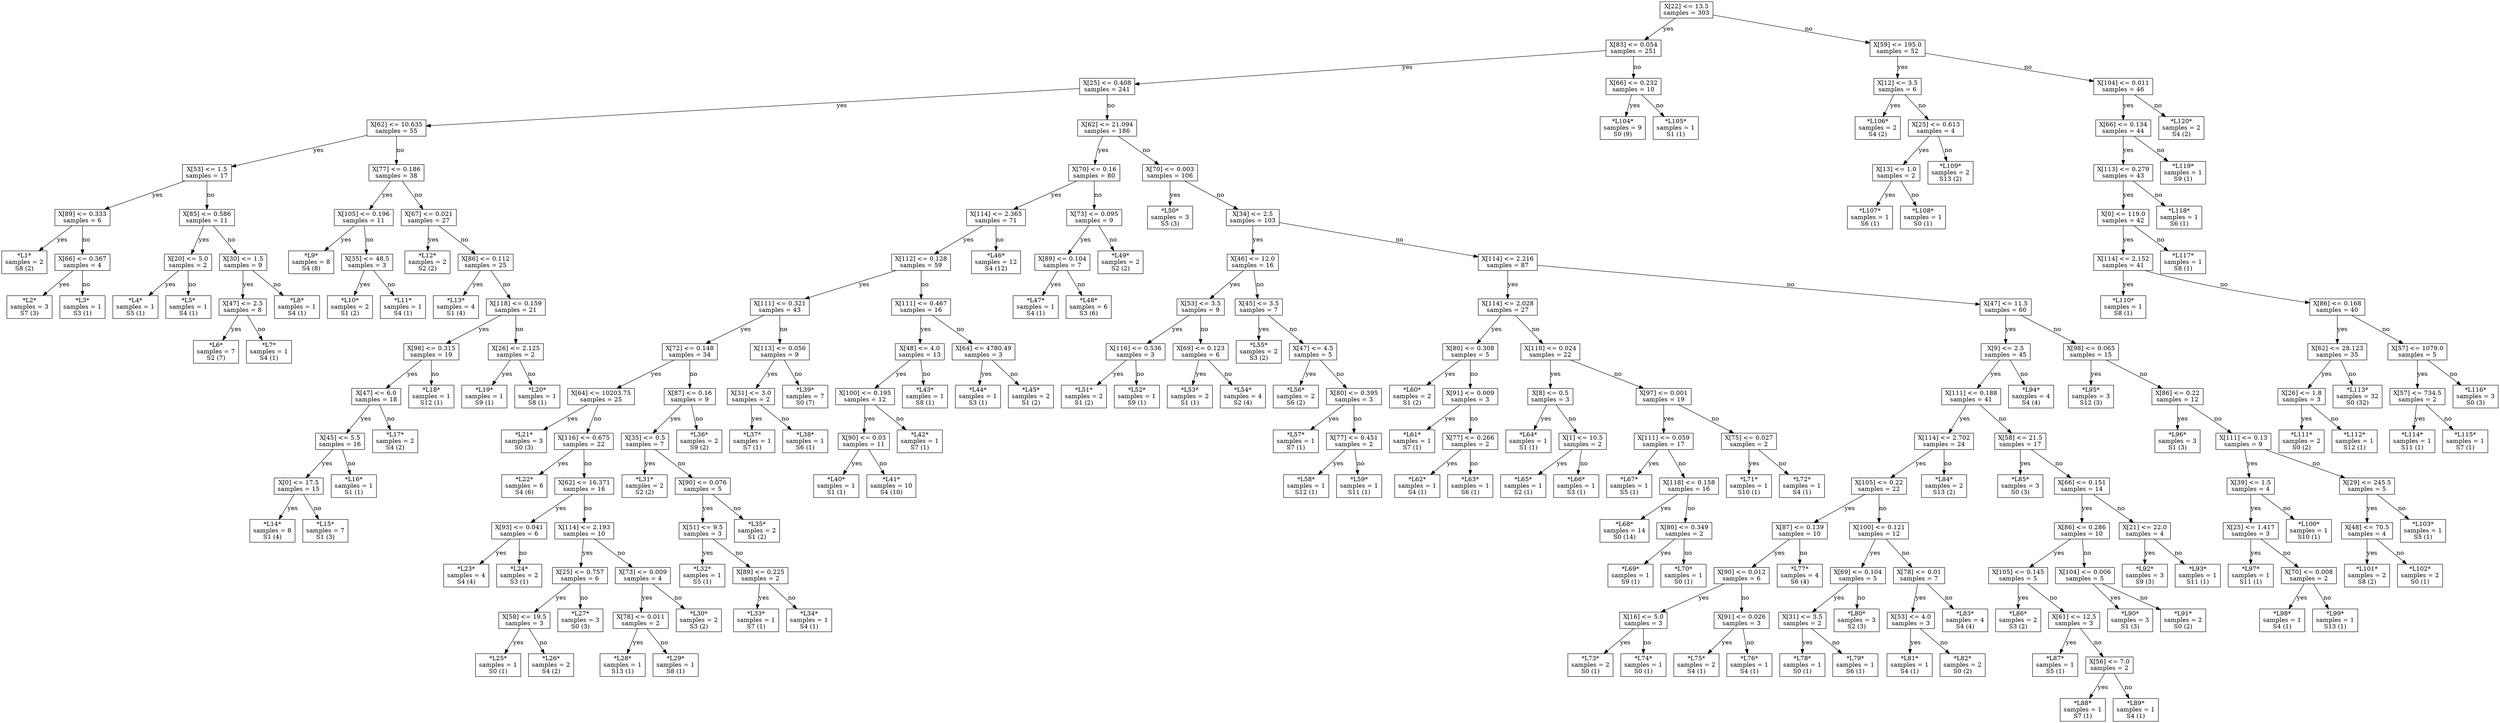 digraph Tree {
node [shape=box] ;
0 [label="X[22] <= 13.5\nsamples = 303\n"] ;
1 [label="X[83] <= 0.054\nsamples = 251\n"] ;
0 -> 1 [label="yes"];
2 [label="X[25] <= 0.408\nsamples = 241\n"] ;
1 -> 2 [label="yes"];
3 [label="X[62] <= 10.635\nsamples = 55\n"] ;
2 -> 3 [label="yes"];
4 [label="X[53] <= 1.5\nsamples = 17\n"] ;
3 -> 4 [label="yes"];
5 [label="X[89] <= 0.333\nsamples = 6\n"] ;
4 -> 5 [label="yes"];
6 [label="*L1*\nsamples = 2\nS8 (2)\n"] ;
5 -> 6 [label="yes"];
7 [label="X[66] <= 0.367\nsamples = 4\n"] ;
5 -> 7 [label="no"];
8 [label="*L2*\nsamples = 3\nS7 (3)\n"] ;
7 -> 8 [label="yes"];
9 [label="*L3*\nsamples = 1\nS3 (1)\n"] ;
7 -> 9 [label="no"];
10 [label="X[85] <= 0.586\nsamples = 11\n"] ;
4 -> 10 [label="no"];
11 [label="X[20] <= 5.0\nsamples = 2\n"] ;
10 -> 11 [label="yes"];
12 [label="*L4*\nsamples = 1\nS5 (1)\n"] ;
11 -> 12 [label="yes"];
13 [label="*L5*\nsamples = 1\nS4 (1)\n"] ;
11 -> 13 [label="no"];
14 [label="X[30] <= 1.5\nsamples = 9\n"] ;
10 -> 14 [label="no"];
15 [label="X[47] <= 2.5\nsamples = 8\n"] ;
14 -> 15 [label="yes"];
16 [label="*L6*\nsamples = 7\nS2 (7)\n"] ;
15 -> 16 [label="yes"];
17 [label="*L7*\nsamples = 1\nS4 (1)\n"] ;
15 -> 17 [label="no"];
18 [label="*L8*\nsamples = 1\nS4 (1)\n"] ;
14 -> 18 [label="no"];
19 [label="X[77] <= 0.186\nsamples = 38\n"] ;
3 -> 19 [label="no"];
20 [label="X[105] <= 0.196\nsamples = 11\n"] ;
19 -> 20 [label="yes"];
21 [label="*L9*\nsamples = 8\nS4 (8)\n"] ;
20 -> 21 [label="yes"];
22 [label="X[35] <= 48.5\nsamples = 3\n"] ;
20 -> 22 [label="no"];
23 [label="*L10*\nsamples = 2\nS1 (2)\n"] ;
22 -> 23 [label="yes"];
24 [label="*L11*\nsamples = 1\nS4 (1)\n"] ;
22 -> 24 [label="no"];
25 [label="X[67] <= 0.021\nsamples = 27\n"] ;
19 -> 25 [label="no"];
26 [label="*L12*\nsamples = 2\nS2 (2)\n"] ;
25 -> 26 [label="yes"];
27 [label="X[86] <= 0.112\nsamples = 25\n"] ;
25 -> 27 [label="no"];
28 [label="*L13*\nsamples = 4\nS1 (4)\n"] ;
27 -> 28 [label="yes"];
29 [label="X[118] <= 0.159\nsamples = 21\n"] ;
27 -> 29 [label="no"];
30 [label="X[98] <= 0.315\nsamples = 19\n"] ;
29 -> 30 [label="yes"];
31 [label="X[47] <= 6.0\nsamples = 18\n"] ;
30 -> 31 [label="yes"];
32 [label="X[45] <= 5.5\nsamples = 16\n"] ;
31 -> 32 [label="yes"];
33 [label="X[0] <= 17.5\nsamples = 15\n"] ;
32 -> 33 [label="yes"];
34 [label="*L14*\nsamples = 8\nS1 (4)\n"] ;
33 -> 34 [label="yes"];
35 [label="*L15*\nsamples = 7\nS1 (3)\n"] ;
33 -> 35 [label="no"];
36 [label="*L16*\nsamples = 1\nS1 (1)\n"] ;
32 -> 36 [label="no"];
37 [label="*L17*\nsamples = 2\nS4 (2)\n"] ;
31 -> 37 [label="no"];
38 [label="*L18*\nsamples = 1\nS12 (1)\n"] ;
30 -> 38 [label="no"];
39 [label="X[26] <= 2.125\nsamples = 2\n"] ;
29 -> 39 [label="no"];
40 [label="*L19*\nsamples = 1\nS9 (1)\n"] ;
39 -> 40 [label="yes"];
41 [label="*L20*\nsamples = 1\nS8 (1)\n"] ;
39 -> 41 [label="no"];
42 [label="X[62] <= 21.094\nsamples = 186\n"] ;
2 -> 42 [label="no"];
43 [label="X[70] <= 0.16\nsamples = 80\n"] ;
42 -> 43 [label="yes"];
44 [label="X[114] <= 2.365\nsamples = 71\n"] ;
43 -> 44 [label="yes"];
45 [label="X[112] <= 0.128\nsamples = 59\n"] ;
44 -> 45 [label="yes"];
46 [label="X[111] <= 0.321\nsamples = 43\n"] ;
45 -> 46 [label="yes"];
47 [label="X[72] <= 0.148\nsamples = 34\n"] ;
46 -> 47 [label="yes"];
48 [label="X[64] <= 10203.75\nsamples = 25\n"] ;
47 -> 48 [label="yes"];
49 [label="*L21*\nsamples = 3\nS0 (3)\n"] ;
48 -> 49 [label="yes"];
50 [label="X[116] <= 0.675\nsamples = 22\n"] ;
48 -> 50 [label="no"];
51 [label="*L22*\nsamples = 6\nS4 (6)\n"] ;
50 -> 51 [label="yes"];
52 [label="X[62] <= 16.371\nsamples = 16\n"] ;
50 -> 52 [label="no"];
53 [label="X[93] <= 0.041\nsamples = 6\n"] ;
52 -> 53 [label="yes"];
54 [label="*L23*\nsamples = 4\nS4 (4)\n"] ;
53 -> 54 [label="yes"];
55 [label="*L24*\nsamples = 2\nS3 (1)\n"] ;
53 -> 55 [label="no"];
56 [label="X[114] <= 2.193\nsamples = 10\n"] ;
52 -> 56 [label="no"];
57 [label="X[25] <= 0.757\nsamples = 6\n"] ;
56 -> 57 [label="yes"];
58 [label="X[58] <= 19.5\nsamples = 3\n"] ;
57 -> 58 [label="yes"];
59 [label="*L25*\nsamples = 1\nS0 (1)\n"] ;
58 -> 59 [label="yes"];
60 [label="*L26*\nsamples = 2\nS4 (2)\n"] ;
58 -> 60 [label="no"];
61 [label="*L27*\nsamples = 3\nS0 (3)\n"] ;
57 -> 61 [label="no"];
62 [label="X[73] <= 0.009\nsamples = 4\n"] ;
56 -> 62 [label="no"];
63 [label="X[78] <= 0.011\nsamples = 2\n"] ;
62 -> 63 [label="yes"];
64 [label="*L28*\nsamples = 1\nS13 (1)\n"] ;
63 -> 64 [label="yes"];
65 [label="*L29*\nsamples = 1\nS8 (1)\n"] ;
63 -> 65 [label="no"];
66 [label="*L30*\nsamples = 2\nS3 (2)\n"] ;
62 -> 66 [label="no"];
67 [label="X[87] <= 0.16\nsamples = 9\n"] ;
47 -> 67 [label="no"];
68 [label="X[35] <= 0.5\nsamples = 7\n"] ;
67 -> 68 [label="yes"];
69 [label="*L31*\nsamples = 2\nS2 (2)\n"] ;
68 -> 69 [label="yes"];
70 [label="X[90] <= 0.076\nsamples = 5\n"] ;
68 -> 70 [label="no"];
71 [label="X[51] <= 9.5\nsamples = 3\n"] ;
70 -> 71 [label="yes"];
72 [label="*L32*\nsamples = 1\nS5 (1)\n"] ;
71 -> 72 [label="yes"];
73 [label="X[89] <= 0.225\nsamples = 2\n"] ;
71 -> 73 [label="no"];
74 [label="*L33*\nsamples = 1\nS7 (1)\n"] ;
73 -> 74 [label="yes"];
75 [label="*L34*\nsamples = 1\nS4 (1)\n"] ;
73 -> 75 [label="no"];
76 [label="*L35*\nsamples = 2\nS1 (2)\n"] ;
70 -> 76 [label="no"];
77 [label="*L36*\nsamples = 2\nS9 (2)\n"] ;
67 -> 77 [label="no"];
78 [label="X[113] <= 0.056\nsamples = 9\n"] ;
46 -> 78 [label="no"];
79 [label="X[31] <= 3.0\nsamples = 2\n"] ;
78 -> 79 [label="yes"];
80 [label="*L37*\nsamples = 1\nS7 (1)\n"] ;
79 -> 80 [label="yes"];
81 [label="*L38*\nsamples = 1\nS6 (1)\n"] ;
79 -> 81 [label="no"];
82 [label="*L39*\nsamples = 7\nS0 (7)\n"] ;
78 -> 82 [label="no"];
83 [label="X[111] <= 0.467\nsamples = 16\n"] ;
45 -> 83 [label="no"];
84 [label="X[48] <= 4.0\nsamples = 13\n"] ;
83 -> 84 [label="yes"];
85 [label="X[100] <= 0.195\nsamples = 12\n"] ;
84 -> 85 [label="yes"];
86 [label="X[90] <= 0.03\nsamples = 11\n"] ;
85 -> 86 [label="yes"];
87 [label="*L40*\nsamples = 1\nS1 (1)\n"] ;
86 -> 87 [label="yes"];
88 [label="*L41*\nsamples = 10\nS4 (10)\n"] ;
86 -> 88 [label="no"];
89 [label="*L42*\nsamples = 1\nS7 (1)\n"] ;
85 -> 89 [label="no"];
90 [label="*L43*\nsamples = 1\nS8 (1)\n"] ;
84 -> 90 [label="no"];
91 [label="X[64] <= 4780.49\nsamples = 3\n"] ;
83 -> 91 [label="no"];
92 [label="*L44*\nsamples = 1\nS3 (1)\n"] ;
91 -> 92 [label="yes"];
93 [label="*L45*\nsamples = 2\nS1 (2)\n"] ;
91 -> 93 [label="no"];
94 [label="*L46*\nsamples = 12\nS4 (12)\n"] ;
44 -> 94 [label="no"];
95 [label="X[73] <= 0.095\nsamples = 9\n"] ;
43 -> 95 [label="no"];
96 [label="X[89] <= 0.104\nsamples = 7\n"] ;
95 -> 96 [label="yes"];
97 [label="*L47*\nsamples = 1\nS4 (1)\n"] ;
96 -> 97 [label="yes"];
98 [label="*L48*\nsamples = 6\nS3 (6)\n"] ;
96 -> 98 [label="no"];
99 [label="*L49*\nsamples = 2\nS2 (2)\n"] ;
95 -> 99 [label="no"];
100 [label="X[70] <= 0.003\nsamples = 106\n"] ;
42 -> 100 [label="no"];
101 [label="*L50*\nsamples = 3\nS5 (3)\n"] ;
100 -> 101 [label="yes"];
102 [label="X[34] <= 2.5\nsamples = 103\n"] ;
100 -> 102 [label="no"];
103 [label="X[46] <= 12.0\nsamples = 16\n"] ;
102 -> 103 [label="yes"];
104 [label="X[53] <= 3.5\nsamples = 9\n"] ;
103 -> 104 [label="yes"];
105 [label="X[116] <= 0.536\nsamples = 3\n"] ;
104 -> 105 [label="yes"];
106 [label="*L51*\nsamples = 2\nS1 (2)\n"] ;
105 -> 106 [label="yes"];
107 [label="*L52*\nsamples = 1\nS9 (1)\n"] ;
105 -> 107 [label="no"];
108 [label="X[69] <= 0.123\nsamples = 6\n"] ;
104 -> 108 [label="no"];
109 [label="*L53*\nsamples = 2\nS1 (1)\n"] ;
108 -> 109 [label="yes"];
110 [label="*L54*\nsamples = 4\nS2 (4)\n"] ;
108 -> 110 [label="no"];
111 [label="X[45] <= 3.5\nsamples = 7\n"] ;
103 -> 111 [label="no"];
112 [label="*L55*\nsamples = 2\nS3 (2)\n"] ;
111 -> 112 [label="yes"];
113 [label="X[47] <= 4.5\nsamples = 5\n"] ;
111 -> 113 [label="no"];
114 [label="*L56*\nsamples = 2\nS6 (2)\n"] ;
113 -> 114 [label="yes"];
115 [label="X[80] <= 0.395\nsamples = 3\n"] ;
113 -> 115 [label="no"];
116 [label="*L57*\nsamples = 1\nS7 (1)\n"] ;
115 -> 116 [label="yes"];
117 [label="X[77] <= 0.451\nsamples = 2\n"] ;
115 -> 117 [label="no"];
118 [label="*L58*\nsamples = 1\nS12 (1)\n"] ;
117 -> 118 [label="yes"];
119 [label="*L59*\nsamples = 1\nS11 (1)\n"] ;
117 -> 119 [label="no"];
120 [label="X[114] <= 2.216\nsamples = 87\n"] ;
102 -> 120 [label="no"];
121 [label="X[114] <= 2.028\nsamples = 27\n"] ;
120 -> 121 [label="yes"];
122 [label="X[80] <= 0.308\nsamples = 5\n"] ;
121 -> 122 [label="yes"];
123 [label="*L60*\nsamples = 2\nS1 (2)\n"] ;
122 -> 123 [label="yes"];
124 [label="X[91] <= 0.009\nsamples = 3\n"] ;
122 -> 124 [label="no"];
125 [label="*L61*\nsamples = 1\nS7 (1)\n"] ;
124 -> 125 [label="yes"];
126 [label="X[77] <= 0.266\nsamples = 2\n"] ;
124 -> 126 [label="no"];
127 [label="*L62*\nsamples = 1\nS4 (1)\n"] ;
126 -> 127 [label="yes"];
128 [label="*L63*\nsamples = 1\nS6 (1)\n"] ;
126 -> 128 [label="no"];
129 [label="X[110] <= 0.024\nsamples = 22\n"] ;
121 -> 129 [label="no"];
130 [label="X[8] <= 0.5\nsamples = 3\n"] ;
129 -> 130 [label="yes"];
131 [label="*L64*\nsamples = 1\nS1 (1)\n"] ;
130 -> 131 [label="yes"];
132 [label="X[1] <= 10.5\nsamples = 2\n"] ;
130 -> 132 [label="no"];
133 [label="*L65*\nsamples = 1\nS2 (1)\n"] ;
132 -> 133 [label="yes"];
134 [label="*L66*\nsamples = 1\nS3 (1)\n"] ;
132 -> 134 [label="no"];
135 [label="X[97] <= 0.001\nsamples = 19\n"] ;
129 -> 135 [label="no"];
136 [label="X[111] <= 0.059\nsamples = 17\n"] ;
135 -> 136 [label="yes"];
137 [label="*L67*\nsamples = 1\nS5 (1)\n"] ;
136 -> 137 [label="yes"];
138 [label="X[118] <= 0.158\nsamples = 16\n"] ;
136 -> 138 [label="no"];
139 [label="*L68*\nsamples = 14\nS0 (14)\n"] ;
138 -> 139 [label="yes"];
140 [label="X[80] <= 0.349\nsamples = 2\n"] ;
138 -> 140 [label="no"];
141 [label="*L69*\nsamples = 1\nS9 (1)\n"] ;
140 -> 141 [label="yes"];
142 [label="*L70*\nsamples = 1\nS0 (1)\n"] ;
140 -> 142 [label="no"];
143 [label="X[75] <= 0.027\nsamples = 2\n"] ;
135 -> 143 [label="no"];
144 [label="*L71*\nsamples = 1\nS10 (1)\n"] ;
143 -> 144 [label="yes"];
145 [label="*L72*\nsamples = 1\nS4 (1)\n"] ;
143 -> 145 [label="no"];
146 [label="X[47] <= 11.5\nsamples = 60\n"] ;
120 -> 146 [label="no"];
147 [label="X[9] <= 2.5\nsamples = 45\n"] ;
146 -> 147 [label="yes"];
148 [label="X[111] <= 0.188\nsamples = 41\n"] ;
147 -> 148 [label="yes"];
149 [label="X[114] <= 2.702\nsamples = 24\n"] ;
148 -> 149 [label="yes"];
150 [label="X[105] <= 0.22\nsamples = 22\n"] ;
149 -> 150 [label="yes"];
151 [label="X[87] <= 0.139\nsamples = 10\n"] ;
150 -> 151 [label="yes"];
152 [label="X[90] <= 0.012\nsamples = 6\n"] ;
151 -> 152 [label="yes"];
153 [label="X[16] <= 5.0\nsamples = 3\n"] ;
152 -> 153 [label="yes"];
154 [label="*L73*\nsamples = 2\nS0 (1)\n"] ;
153 -> 154 [label="yes"];
155 [label="*L74*\nsamples = 1\nS0 (1)\n"] ;
153 -> 155 [label="no"];
156 [label="X[91] <= 0.026\nsamples = 3\n"] ;
152 -> 156 [label="no"];
157 [label="*L75*\nsamples = 2\nS4 (1)\n"] ;
156 -> 157 [label="yes"];
158 [label="*L76*\nsamples = 1\nS4 (1)\n"] ;
156 -> 158 [label="no"];
159 [label="*L77*\nsamples = 4\nS6 (4)\n"] ;
151 -> 159 [label="no"];
160 [label="X[100] <= 0.121\nsamples = 12\n"] ;
150 -> 160 [label="no"];
161 [label="X[69] <= 0.104\nsamples = 5\n"] ;
160 -> 161 [label="yes"];
162 [label="X[31] <= 3.5\nsamples = 2\n"] ;
161 -> 162 [label="yes"];
163 [label="*L78*\nsamples = 1\nS0 (1)\n"] ;
162 -> 163 [label="yes"];
164 [label="*L79*\nsamples = 1\nS6 (1)\n"] ;
162 -> 164 [label="no"];
165 [label="*L80*\nsamples = 3\nS2 (3)\n"] ;
161 -> 165 [label="no"];
166 [label="X[78] <= 0.01\nsamples = 7\n"] ;
160 -> 166 [label="no"];
167 [label="X[53] <= 4.0\nsamples = 3\n"] ;
166 -> 167 [label="yes"];
168 [label="*L81*\nsamples = 1\nS4 (1)\n"] ;
167 -> 168 [label="yes"];
169 [label="*L82*\nsamples = 2\nS0 (2)\n"] ;
167 -> 169 [label="no"];
170 [label="*L83*\nsamples = 4\nS4 (4)\n"] ;
166 -> 170 [label="no"];
171 [label="*L84*\nsamples = 2\nS13 (2)\n"] ;
149 -> 171 [label="no"];
172 [label="X[58] <= 21.5\nsamples = 17\n"] ;
148 -> 172 [label="no"];
173 [label="*L85*\nsamples = 3\nS0 (3)\n"] ;
172 -> 173 [label="yes"];
174 [label="X[66] <= 0.151\nsamples = 14\n"] ;
172 -> 174 [label="no"];
175 [label="X[86] <= 0.286\nsamples = 10\n"] ;
174 -> 175 [label="yes"];
176 [label="X[105] <= 0.145\nsamples = 5\n"] ;
175 -> 176 [label="yes"];
177 [label="*L86*\nsamples = 2\nS3 (2)\n"] ;
176 -> 177 [label="yes"];
178 [label="X[61] <= 12.5\nsamples = 3\n"] ;
176 -> 178 [label="no"];
179 [label="*L87*\nsamples = 1\nS5 (1)\n"] ;
178 -> 179 [label="yes"];
180 [label="X[56] <= 7.0\nsamples = 2\n"] ;
178 -> 180 [label="no"];
181 [label="*L88*\nsamples = 1\nS7 (1)\n"] ;
180 -> 181 [label="yes"];
182 [label="*L89*\nsamples = 1\nS4 (1)\n"] ;
180 -> 182 [label="no"];
183 [label="X[104] <= 0.006\nsamples = 5\n"] ;
175 -> 183 [label="no"];
184 [label="*L90*\nsamples = 3\nS1 (3)\n"] ;
183 -> 184 [label="yes"];
185 [label="*L91*\nsamples = 2\nS0 (2)\n"] ;
183 -> 185 [label="no"];
186 [label="X[21] <= 22.0\nsamples = 4\n"] ;
174 -> 186 [label="no"];
187 [label="*L92*\nsamples = 3\nS9 (3)\n"] ;
186 -> 187 [label="yes"];
188 [label="*L93*\nsamples = 1\nS11 (1)\n"] ;
186 -> 188 [label="no"];
189 [label="*L94*\nsamples = 4\nS4 (4)\n"] ;
147 -> 189 [label="no"];
190 [label="X[98] <= 0.065\nsamples = 15\n"] ;
146 -> 190 [label="no"];
191 [label="*L95*\nsamples = 3\nS12 (3)\n"] ;
190 -> 191 [label="yes"];
192 [label="X[86] <= 0.22\nsamples = 12\n"] ;
190 -> 192 [label="no"];
193 [label="*L96*\nsamples = 3\nS1 (3)\n"] ;
192 -> 193 [label="yes"];
194 [label="X[111] <= 0.13\nsamples = 9\n"] ;
192 -> 194 [label="no"];
195 [label="X[39] <= 1.5\nsamples = 4\n"] ;
194 -> 195 [label="yes"];
196 [label="X[25] <= 1.417\nsamples = 3\n"] ;
195 -> 196 [label="yes"];
197 [label="*L97*\nsamples = 1\nS11 (1)\n"] ;
196 -> 197 [label="yes"];
198 [label="X[70] <= 0.008\nsamples = 2\n"] ;
196 -> 198 [label="no"];
199 [label="*L98*\nsamples = 1\nS4 (1)\n"] ;
198 -> 199 [label="yes"];
200 [label="*L99*\nsamples = 1\nS13 (1)\n"] ;
198 -> 200 [label="no"];
201 [label="*L100*\nsamples = 1\nS10 (1)\n"] ;
195 -> 201 [label="no"];
202 [label="X[29] <= 245.5\nsamples = 5\n"] ;
194 -> 202 [label="no"];
203 [label="X[48] <= 70.5\nsamples = 4\n"] ;
202 -> 203 [label="yes"];
204 [label="*L101*\nsamples = 2\nS8 (2)\n"] ;
203 -> 204 [label="yes"];
205 [label="*L102*\nsamples = 2\nS0 (1)\n"] ;
203 -> 205 [label="no"];
206 [label="*L103*\nsamples = 1\nS5 (1)\n"] ;
202 -> 206 [label="no"];
207 [label="X[66] <= 0.232\nsamples = 10\n"] ;
1 -> 207 [label="no"];
208 [label="*L104*\nsamples = 9\nS0 (9)\n"] ;
207 -> 208 [label="yes"];
209 [label="*L105*\nsamples = 1\nS1 (1)\n"] ;
207 -> 209 [label="no"];
210 [label="X[59] <= 195.0\nsamples = 52\n"] ;
0 -> 210 [label="no"];
211 [label="X[12] <= 3.5\nsamples = 6\n"] ;
210 -> 211 [label="yes"];
212 [label="*L106*\nsamples = 2\nS4 (2)\n"] ;
211 -> 212 [label="yes"];
213 [label="X[25] <= 0.613\nsamples = 4\n"] ;
211 -> 213 [label="no"];
214 [label="X[13] <= 1.0\nsamples = 2\n"] ;
213 -> 214 [label="yes"];
215 [label="*L107*\nsamples = 1\nS6 (1)\n"] ;
214 -> 215 [label="yes"];
216 [label="*L108*\nsamples = 1\nS0 (1)\n"] ;
214 -> 216 [label="no"];
217 [label="*L109*\nsamples = 2\nS13 (2)\n"] ;
213 -> 217 [label="no"];
218 [label="X[104] <= 0.011\nsamples = 46\n"] ;
210 -> 218 [label="no"];
219 [label="X[66] <= 0.134\nsamples = 44\n"] ;
218 -> 219 [label="yes"];
220 [label="X[113] <= 0.279\nsamples = 43\n"] ;
219 -> 220 [label="yes"];
221 [label="X[0] <= 119.0\nsamples = 42\n"] ;
220 -> 221 [label="yes"];
222 [label="X[114] <= 2.152\nsamples = 41\n"] ;
221 -> 222 [label="yes"];
223 [label="*L110*\nsamples = 1\nS8 (1)\n"] ;
222 -> 223 [label="yes"];
224 [label="X[86] <= 0.168\nsamples = 40\n"] ;
222 -> 224 [label="no"];
225 [label="X[62] <= 28.123\nsamples = 35\n"] ;
224 -> 225 [label="yes"];
226 [label="X[26] <= 1.8\nsamples = 3\n"] ;
225 -> 226 [label="yes"];
227 [label="*L111*\nsamples = 2\nS0 (2)\n"] ;
226 -> 227 [label="yes"];
228 [label="*L112*\nsamples = 1\nS12 (1)\n"] ;
226 -> 228 [label="no"];
229 [label="*L113*\nsamples = 32\nS0 (32)\n"] ;
225 -> 229 [label="no"];
230 [label="X[57] <= 1079.0\nsamples = 5\n"] ;
224 -> 230 [label="no"];
231 [label="X[57] <= 734.5\nsamples = 2\n"] ;
230 -> 231 [label="yes"];
232 [label="*L114*\nsamples = 1\nS11 (1)\n"] ;
231 -> 232 [label="yes"];
233 [label="*L115*\nsamples = 1\nS7 (1)\n"] ;
231 -> 233 [label="no"];
234 [label="*L116*\nsamples = 3\nS0 (3)\n"] ;
230 -> 234 [label="no"];
235 [label="*L117*\nsamples = 1\nS8 (1)\n"] ;
221 -> 235 [label="no"];
236 [label="*L118*\nsamples = 1\nS6 (1)\n"] ;
220 -> 236 [label="no"];
237 [label="*L119*\nsamples = 1\nS9 (1)\n"] ;
219 -> 237 [label="no"];
238 [label="*L120*\nsamples = 2\nS4 (2)\n"] ;
218 -> 238 [label="no"];
}
